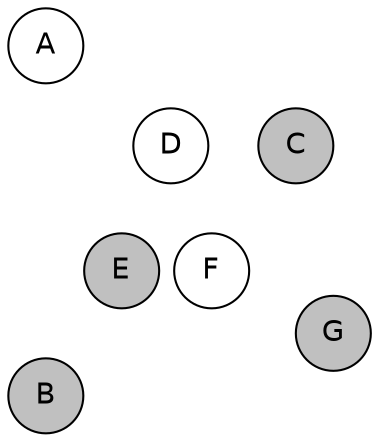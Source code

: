 
graph {

layout = circo;
mindist = .1

node [shape = circle, fontname = Helvetica, margin = 0, style = filled]
edge [style=invis]

subgraph 1 {
	E -- F -- F# -- G -- G# -- A -- A# -- B -- C -- C# -- D -- D# -- E
}

C [fillcolor = gray];
C# [fillcolor = cadetblue1];
D [fillcolor = white];
D# [fillcolor = gray];
E [fillcolor = gray];
F [fillcolor = white];
F# [fillcolor = white];
G [fillcolor = gray];
G# [fillcolor = white];
A [fillcolor = white];
A# [fillcolor = gray];
B [fillcolor = gray];
}
